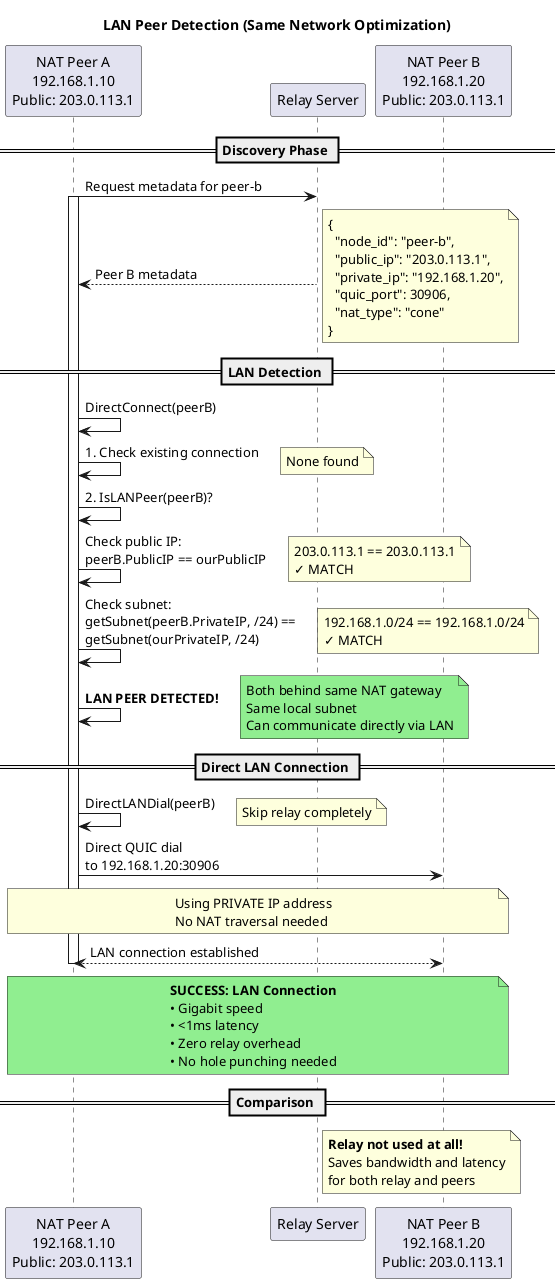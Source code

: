 @startuml lan-peer-detection
title LAN Peer Detection (Same Network Optimization)

participant "NAT Peer A\n192.168.1.10\nPublic: 203.0.113.1" as PA
participant "Relay Server" as Relay
participant "NAT Peer B\n192.168.1.20\nPublic: 203.0.113.1" as PB

== Discovery Phase ==

PA -> Relay: Request metadata for peer-b
activate PA
Relay --> PA: Peer B metadata
note right
{
  "node_id": "peer-b",
  "public_ip": "203.0.113.1",
  "private_ip": "192.168.1.20",
  "quic_port": 30906,
  "nat_type": "cone"
}
end note

== LAN Detection ==

PA -> PA: DirectConnect(peerB)
PA -> PA: 1. Check existing connection
note right: None found

PA -> PA: 2. IsLANPeer(peerB)?

PA -> PA: Check public IP:\npeerB.PublicIP == ourPublicIP
note right
203.0.113.1 == 203.0.113.1
✓ MATCH
end note

PA -> PA: Check subnet:\ngetSubnet(peerB.PrivateIP, /24) ==\ngetSubnet(ourPrivateIP, /24)
note right
192.168.1.0/24 == 192.168.1.0/24
✓ MATCH
end note

PA -> PA: **LAN PEER DETECTED!**
note right #lightgreen
Both behind same NAT gateway
Same local subnet
Can communicate directly via LAN
end note

== Direct LAN Connection ==

PA -> PA: DirectLANDial(peerB)
note right: Skip relay completely

PA -> PB: Direct QUIC dial\nto 192.168.1.20:30906
note over PA, PB
Using PRIVATE IP address
No NAT traversal needed
end note

PA <--> PB: LAN connection established

deactivate PA

note over PA, PB #lightgreen
**SUCCESS: LAN Connection**
• Gigabit speed
• <1ms latency
• Zero relay overhead
• No hole punching needed
end note

== Comparison ==

note right of Relay
**Relay not used at all!**
Saves bandwidth and latency
for both relay and peers
end note

@enduml
